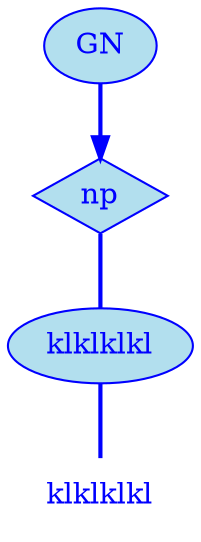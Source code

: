 digraph g {
	graph [bb="0,0,88,252"];
	node [label="\N"];
	graph [_draw_="c 5 -white C 5 -white P 4 0 0 0 252 88 252 88 0 ",
		xdotversion="1.2"];
	"mc1s1_t1#token84" [label=klklklkl, shape=plaintext, fillcolor=lightblue2, fontcolor=blue, pos="44,18", width="0.89", height="0.50", _ldraw_="F 14.000000 11 -Times-Roman c 4 -blue T 44 13 0 48 8 -klklklkl "];
	"mc1s1_W1#wordmc1s1_t1#token" [label=klklklkl, shape=ellipse, fillcolor=lightblue2, fontcolor=blue, pos="44,90", width="1.22", height="0.50", color=blue, style=filled, _draw_="S 6 -filled c 4 -blue C 10 -lightblue2 E 44 90 44 18 ", _ldraw_="F 14.000000 11 -Times-Roman c 4 -blue T 44 85 0 48 8 -klklklkl "];
	"mc1s1_P13#pos" [label=np, shape=diamond, fillcolor=lightblue2, fontcolor=blue, pos="44,162", width="0.75", height="0.50", color=blue, style=filled, _draw_="S 6 -filled c 4 -blue C 10 -lightblue2 P 4 44 180 17 162 44 144 71 162 ", _ldraw_="F 14.000000 11 -Times-Roman c 4 -blue T 44 157 0 17 2 -np "];
	"mc1s1_chk0#chunk" [label=GN, fillcolor=lightblue2, fontcolor=blue, pos="44,234", width="0.75", height="0.50", color=blue, style=filled, arrowhead=doubleoctagon, _draw_="S 6 -filled c 4 -blue C 10 -lightblue2 E 44 234 27 18 ", _ldraw_="F 14.000000 11 -Times-Roman c 4 -blue T 44 229 0 22 2 -GN "];
	"mc1s1_W1#wordmc1s1_t1#token" -> "mc1s1_t1#token84" [arrowhead=none, color=blue, fontcolor=blue, style=bold, minlen=1, pos="44,72 44,61 44,47 44,36", _draw_="S 4 -bold c 4 -blue B 4 44 72 44 61 44 47 44 36 "];
	"mc1s1_P13#pos" -> "mc1s1_W1#wordmc1s1_t1#token" [arrowhead=none, color=blue, fontcolor=blue, style=bold, minlen=1, pos="44,144 44,133 44,119 44,108", _draw_="S 4 -bold c 4 -blue B 4 44 144 44 133 44 119 44 108 "];
	"mc1s1_chk0#chunk" -> "mc1s1_P13#pos" [color=blue, fontcolor=blue, style=bold, minlen=1, pos="e,44,180 44,216 44,208 44,199 44,190", shape=normal, _draw_="S 4 -bold c 4 -blue B 4 44 216 44 208 44 199 44 190 ", _hdraw_="S 5 -solid S 15 -setlinewidth(1) c 4 -blue C 4 -blue P 3 48 190 44 180 41 190 "];
}
